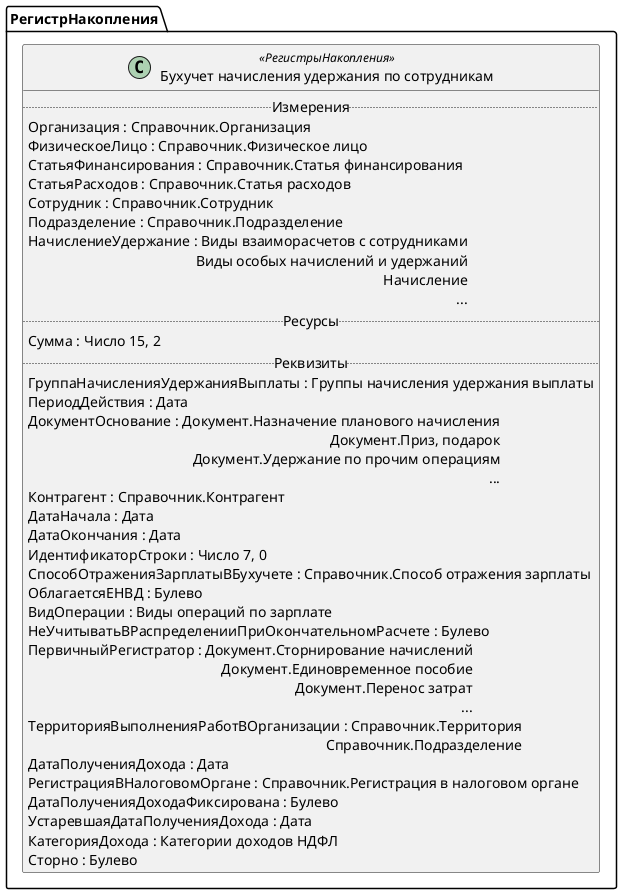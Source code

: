 ﻿@startuml БухучетНачисленияУдержанияПоСотрудникам
'!include templates.wsd
'..\include templates.wsd
class РегистрНакопления.БухучетНачисленияУдержанияПоСотрудникам as "Бухучет начисления удержания по сотрудникам" <<РегистрыНакопления>>
{
..Измерения..
Организация : Справочник.Организация
ФизическоеЛицо : Справочник.Физическое лицо
СтатьяФинансирования : Справочник.Статья финансирования
СтатьяРасходов : Справочник.Статья расходов
Сотрудник : Справочник.Сотрудник
Подразделение : Справочник.Подразделение
НачислениеУдержание : Виды взаиморасчетов с сотрудниками\rВиды особых начислений и удержаний\rНачисление\r...
..Ресурсы..
Сумма : Число 15, 2
..Реквизиты..
ГруппаНачисленияУдержанияВыплаты : Группы начисления удержания выплаты
ПериодДействия : Дата
ДокументОснование : Документ.Назначение планового начисления\rДокумент.Приз, подарок\rДокумент.Удержание по прочим операциям\r...
Контрагент : Справочник.Контрагент
ДатаНачала : Дата
ДатаОкончания : Дата
ИдентификаторСтроки : Число 7, 0
СпособОтраженияЗарплатыВБухучете : Справочник.Способ отражения зарплаты
ОблагаетсяЕНВД : Булево
ВидОперации : Виды операций по зарплате
НеУчитыватьВРаспределенииПриОкончательномРасчете : Булево
ПервичныйРегистратор : Документ.Сторнирование начислений\rДокумент.Единовременное пособие\rДокумент.Перенос затрат\r...
ТерриторияВыполненияРаботВОрганизации : Справочник.Территория\rСправочник.Подразделение
ДатаПолученияДохода : Дата
РегистрацияВНалоговомОргане : Справочник.Регистрация в налоговом органе
ДатаПолученияДоходаФиксирована : Булево
УстаревшаяДатаПолученияДохода : Дата
КатегорияДохода : Категории доходов НДФЛ
Сторно : Булево
}
@enduml
